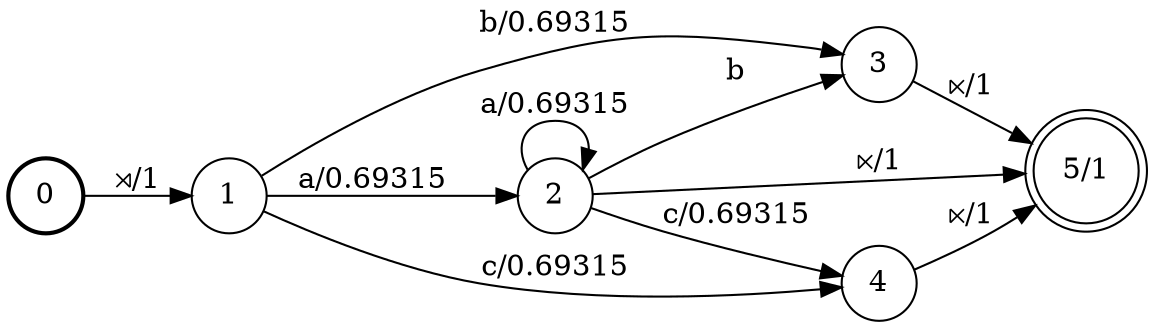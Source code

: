 digraph FST {
rankdir = LR;
size = "8.5,11";
center = 1;
orientation = Portrait;
ranksep = "0.4";
nodesep = "0.25";
0 [label = "0", shape = circle, style = bold, fontsize = 14]
	0 -> 1 [label = "⋊/1", fontsize = 14];
1 [label = "1", shape = circle, style = solid, fontsize = 14]
	1 -> 2 [label = "a/0.69315", fontsize = 14];
	1 -> 3 [label = "b/0.69315", fontsize = 14];
	1 -> 4 [label = "c/0.69315", fontsize = 14];
2 [label = "2", shape = circle, style = solid, fontsize = 14]
	2 -> 5 [label = "⋉/1", fontsize = 14];
	2 -> 2 [label = "a/0.69315", fontsize = 14];
	2 -> 3 [label = "b", fontsize = 14];
	2 -> 4 [label = "c/0.69315", fontsize = 14];
3 [label = "3", shape = circle, style = solid, fontsize = 14]
	3 -> 5 [label = "⋉/1", fontsize = 14];
4 [label = "4", shape = circle, style = solid, fontsize = 14]
	4 -> 5 [label = "⋉/1", fontsize = 14];
5 [label = "5/1", shape = doublecircle, style = solid, fontsize = 14]
}
